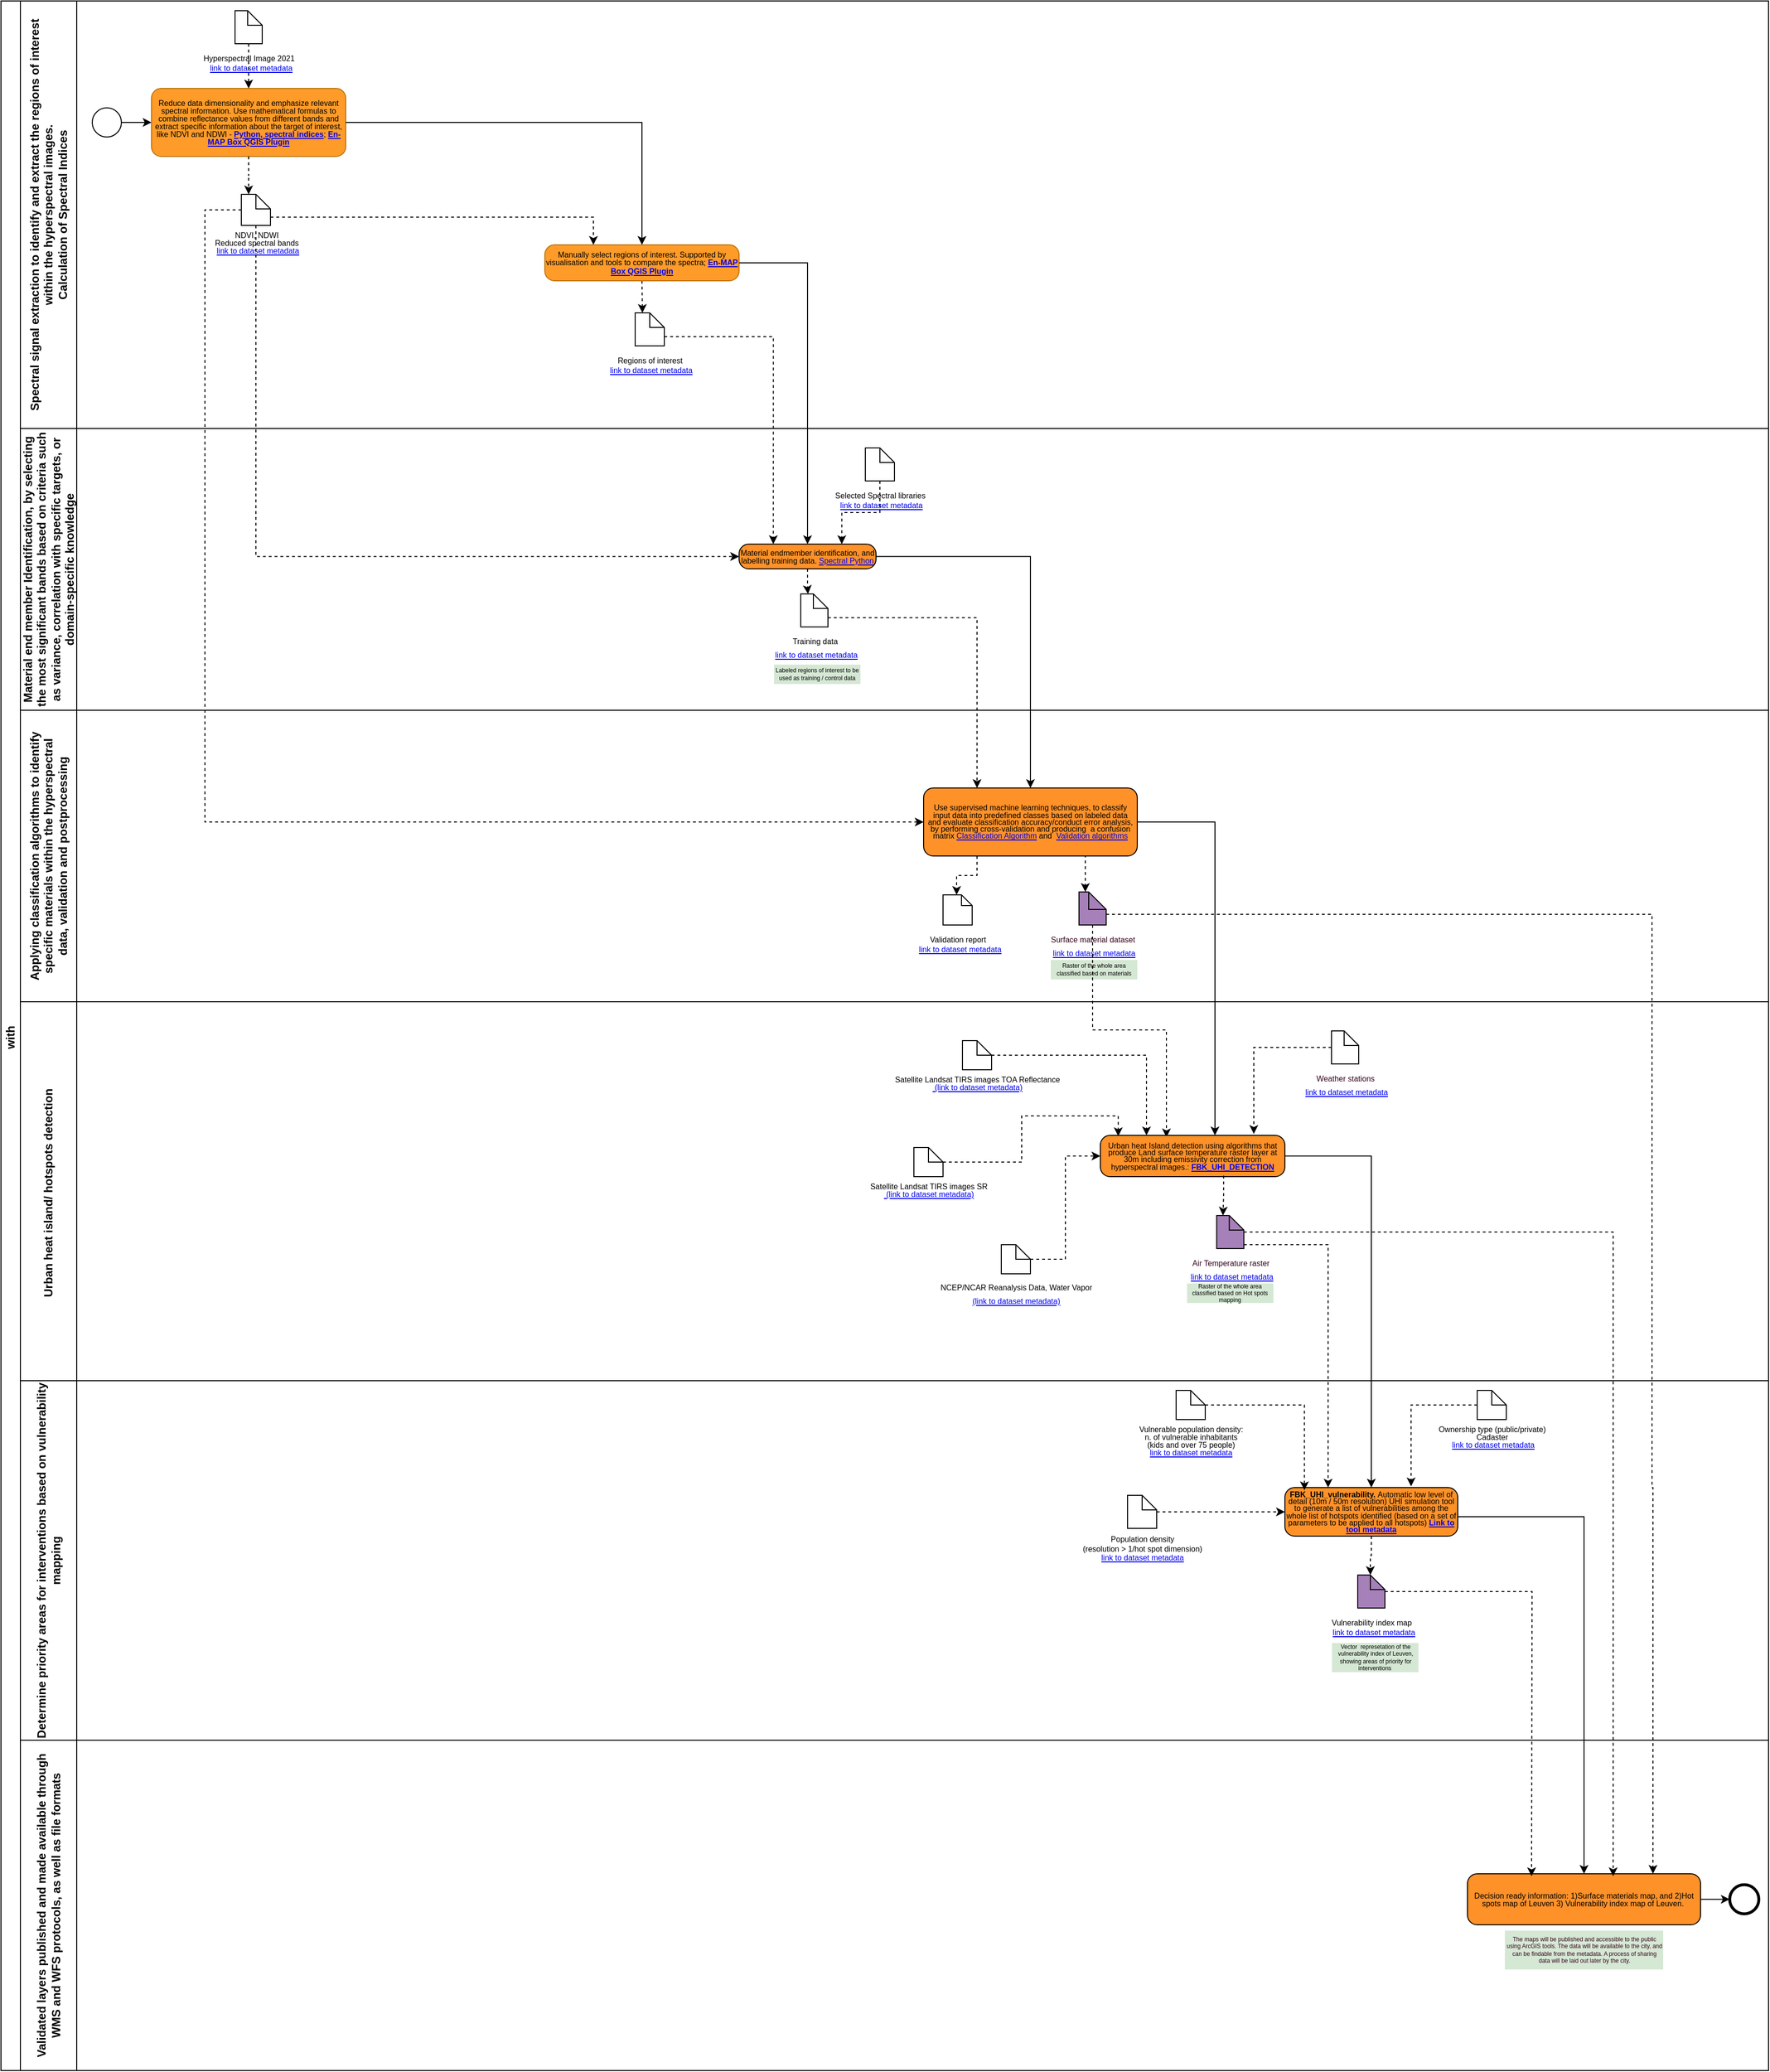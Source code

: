 <mxfile version="26.0.16">
  <diagram name="LEU-UHI" id="5-YcaGYEjPbzkdf8p1iu">
    <mxGraphModel grid="1" page="1" gridSize="10" guides="1" tooltips="1" connect="1" arrows="1" fold="1" pageScale="1" pageWidth="3300" pageHeight="4681" math="0" shadow="0">
      <root>
        <mxCell id="Lx3dMDMzQVTXeGKKECox-0" />
        <mxCell id="Lx3dMDMzQVTXeGKKECox-1" parent="Lx3dMDMzQVTXeGKKECox-0" />
        <mxCell id="Lx3dMDMzQVTXeGKKECox-2" value="with&amp;nbsp;" style="swimlane;html=1;childLayout=stackLayout;resizeParent=1;resizeParentMax=0;horizontal=0;startSize=20;horizontalStack=0;whiteSpace=wrap;movable=1;resizable=1;rotatable=1;deletable=1;editable=1;locked=0;connectable=1;container=1;" vertex="1" parent="Lx3dMDMzQVTXeGKKECox-1">
          <mxGeometry x="150" y="-4380" width="1820" height="2130" as="geometry">
            <mxRectangle x="99" y="-2240" width="40" height="50" as="alternateBounds" />
          </mxGeometry>
        </mxCell>
        <mxCell id="pBVGRH1MDpd358sIF_8C-1" value="&lt;div&gt;Validated layers published and made available through WMS and WFS protocols, as well as file formats&lt;br&gt;&lt;/div&gt;" style="swimlane;html=1;startSize=58;horizontal=0;whiteSpace=wrap;" vertex="1" parent="Lx3dMDMzQVTXeGKKECox-1">
          <mxGeometry x="170" y="-2590" width="1800" height="340" as="geometry" />
        </mxCell>
        <mxCell id="pBVGRH1MDpd358sIF_8C-2" value="&lt;h6 style=&quot;line-height: 90%; font-size: 8px;&quot;&gt;&lt;font style=&quot;font-size: 8px;&quot;&gt;&lt;font style=&quot;font-size: 8px;&quot; face=&quot;Arial&quot;&gt;&lt;span style=&quot;font-weight: 400;&quot;&gt;Decision ready information:&lt;/span&gt;&lt;/font&gt;&lt;span style=&quot;background-color: initial; font-weight: 400; font-family: Arial;&quot;&gt;&amp;nbsp;&lt;/span&gt;&lt;/font&gt;&lt;span style=&quot;background-color: initial; font-family: Arial; font-weight: 400;&quot;&gt;1)Surface materials map, and&amp;nbsp;&lt;/span&gt;&lt;span style=&quot;background-color: initial; font-family: Arial; font-weight: 400;&quot;&gt;2)Hot spots map of Leuven 3) Vulnerability index map of Leuven.&amp;nbsp;&lt;/span&gt;&lt;/h6&gt;&lt;p&gt;&lt;/p&gt;" style="points=[[0.25,0,0],[0.5,0,0],[0.75,0,0],[1,0.25,0],[1,0.5,0],[1,0.75,0],[0.75,1,0],[0.5,1,0],[0.25,1,0],[0,0.75,0],[0,0.5,0],[0,0.25,0]];shape=mxgraph.bpmn.task;whiteSpace=wrap;rectStyle=rounded;size=10;html=1;container=1;expand=0;collapsible=0;taskMarker=abstract;fillColor=#ff9129;" vertex="1" parent="pBVGRH1MDpd358sIF_8C-1">
          <mxGeometry x="1490" y="137.5" width="240" height="52.5" as="geometry" />
        </mxCell>
        <mxCell id="VDrF4sD4afR3QMWUaSCJ-11" value="&lt;div style=&quot;&quot;&gt;&lt;div&gt;&lt;font color=&quot;#33001a&quot;&gt;The maps will be published and accessible to the public using ArcGIS tools. The data will be available to the city, and can be findable from the metadata. A process of sharing data will be laid out later by the city.&lt;/font&gt;&lt;/div&gt;&lt;/div&gt;" style="text;html=1;strokeColor=none;fillColor=#d5e8d4;align=center;verticalAlign=middle;rounded=0;whiteSpace=wrap;spacing=2;fontSize=6;labelBackgroundColor=none;" vertex="1" parent="pBVGRH1MDpd358sIF_8C-1">
          <mxGeometry x="1528.5" y="196" width="163" height="40" as="geometry" />
        </mxCell>
        <mxCell id="pBVGRH1MDpd358sIF_8C-31" value="" style="points=[[0.145,0.145,0],[0.5,0,0],[0.855,0.145,0],[1,0.5,0],[0.855,0.855,0],[0.5,1,0],[0.145,0.855,0],[0,0.5,0]];shape=mxgraph.bpmn.event;html=1;verticalLabelPosition=bottom;labelBackgroundColor=#ffffff;verticalAlign=top;align=center;perimeter=ellipsePerimeter;outlineConnect=0;aspect=fixed;outline=end;symbol=terminate2;" vertex="1" parent="pBVGRH1MDpd358sIF_8C-1">
          <mxGeometry x="1760" y="148.75" width="30" height="30" as="geometry" />
        </mxCell>
        <mxCell id="pBVGRH1MDpd358sIF_8C-32" style="edgeStyle=orthogonalEdgeStyle;rounded=0;orthogonalLoop=1;jettySize=auto;html=1;entryX=0;entryY=0.5;entryDx=0;entryDy=0;entryPerimeter=0;" edge="1" parent="pBVGRH1MDpd358sIF_8C-1" source="pBVGRH1MDpd358sIF_8C-2" target="pBVGRH1MDpd358sIF_8C-31">
          <mxGeometry relative="1" as="geometry" />
        </mxCell>
        <UserObject label="&lt;div&gt;&lt;div&gt;Spectral signal extraction to identify and extract the regions of interest within the hyperspectral images.&lt;/div&gt;&lt;div&gt;Calculation of Spectral Indices&lt;/div&gt;&lt;/div&gt;" link="https://usage.geocat.live/catalogue/srv/eng/catalog.search#/metadata/582d7122-5924-467b-ae28-a07819c98fb5" id="Lx3dMDMzQVTXeGKKECox-3">
          <mxCell style="swimlane;html=1;startSize=58;horizontal=0;whiteSpace=wrap;" vertex="1" parent="Lx3dMDMzQVTXeGKKECox-1">
            <mxGeometry x="170" y="-4380" width="1800" height="440" as="geometry">
              <mxRectangle x="20" width="1133" height="30" as="alternateBounds" />
            </mxGeometry>
          </mxCell>
        </UserObject>
        <mxCell id="Lx3dMDMzQVTXeGKKECox-4" style="edgeStyle=orthogonalEdgeStyle;rounded=0;orthogonalLoop=1;jettySize=auto;html=1;" edge="1" parent="Lx3dMDMzQVTXeGKKECox-3" source="Lx3dMDMzQVTXeGKKECox-5">
          <mxGeometry relative="1" as="geometry">
            <mxPoint x="135" y="125" as="targetPoint" />
          </mxGeometry>
        </mxCell>
        <mxCell id="Lx3dMDMzQVTXeGKKECox-5" value="" style="points=[[0.145,0.145,0],[0.5,0,0],[0.855,0.145,0],[1,0.5,0],[0.855,0.855,0],[0.5,1,0],[0.145,0.855,0],[0,0.5,0]];shape=mxgraph.bpmn.event;html=1;verticalLabelPosition=bottom;labelBackgroundColor=#ffffff;verticalAlign=top;align=center;perimeter=ellipsePerimeter;outlineConnect=0;aspect=fixed;outline=standard;symbol=general;" vertex="1" parent="Lx3dMDMzQVTXeGKKECox-3">
          <mxGeometry x="74" y="110" width="30" height="30" as="geometry" />
        </mxCell>
        <mxCell id="Lx3dMDMzQVTXeGKKECox-7" value="&lt;h6 style=&quot;line-height: 100%; font-size: 8px;&quot;&gt;&lt;font style=&quot;font-size: 8px;&quot; face=&quot;Arial&quot;&gt;&lt;span style=&quot;font-size: 8px; font-weight: 400;&quot;&gt;Reduce data dimensionality and emphasize relevant spectral information.&lt;/span&gt;&lt;/font&gt;&lt;span style=&quot;font-weight: normal;&quot;&gt;&amp;nbsp;Use mathematical formulas to combine reflectance values from different bands and extract specific information about the target of interest, like NDVI and NDWI -&amp;nbsp;&lt;/span&gt;&lt;span style=&quot;font-size: 8.04px;&quot;&gt;&lt;a href=&quot;https://usage.geocat.live/catalogue/srv/eng/catalog.search#/metadata/7759f9f2-713a-4642-af56-b9f99306c13c&quot;&gt;Python, spectral indices&lt;/a&gt;&lt;/span&gt;&lt;span style=&quot;font-size: 8.04px; font-weight: 400;&quot;&gt;;&amp;nbsp;&lt;/span&gt;&lt;span style=&quot;font-size: 8.04px;&quot;&gt;&lt;a href=&quot;https://usage.geocat.live/catalogue/srv/eng/catalog.search#/metadata/caca9b99-3f3e-4d03-a3e8-9df00c238dd8&quot;&gt;En-MAP Box QGIS Plugin&lt;/a&gt;&lt;/span&gt;&lt;/h6&gt;" style="points=[[0.25,0,0],[0.5,0,0],[0.75,0,0],[1,0.25,0],[1,0.5,0],[1,0.75,0],[0.75,1,0],[0.5,1,0],[0.25,1,0],[0,0.75,0],[0,0.5,0],[0,0.25,0]];shape=mxgraph.bpmn.task;whiteSpace=wrap;rectStyle=rounded;size=10;html=1;container=1;expand=0;collapsible=0;taskMarker=abstract;fillColor=#ff9b29;fontColor=#000000;strokeColor=#BD7000;" vertex="1" parent="Lx3dMDMzQVTXeGKKECox-3">
          <mxGeometry x="135" y="90" width="200" height="70" as="geometry" />
        </mxCell>
        <UserObject label="&lt;div style=&quot;line-height: 100%; font-size: 8px;&quot;&gt;&lt;div style=&quot;line-height: 100%;&quot;&gt;&lt;div style=&quot;line-height: 100%;&quot;&gt;NDVI, NDWI&lt;/div&gt;&lt;div style=&quot;line-height: 100%;&quot;&gt;Reduced spectral bands&lt;/div&gt;&lt;/div&gt;&lt;div style=&quot;line-height: 100%;&quot;&gt;&lt;span style=&quot;font-family: Arial; background-color: initial;&quot;&gt;&amp;nbsp;&lt;/span&gt;&lt;a style=&quot;font-family: Arial; background-color: initial;&quot; href=&quot;https://usage.geocat.live/catalogue/srv/eng/catalog.search#/metadata/582d7122-5924-467b-ae28-a07819c98fb5&quot;&gt;link to dataset metadata&lt;/a&gt;&lt;br&gt;&lt;/div&gt;&lt;/div&gt;" link="https://usage.geocat.live/catalogue/srv/eng/catalog.search#/metadata/436a943d-c3ea-4bad-a057-ef0ff4dcd66c" id="Lx3dMDMzQVTXeGKKECox-10">
          <mxCell style="shape=mxgraph.bpmn.data;labelPosition=center;verticalLabelPosition=bottom;align=center;verticalAlign=top;size=15;html=1;" vertex="1" parent="Lx3dMDMzQVTXeGKKECox-3">
            <mxGeometry x="227.5" y="199" width="30" height="32" as="geometry" />
          </mxCell>
        </UserObject>
        <mxCell id="Lx3dMDMzQVTXeGKKECox-11" style="edgeStyle=orthogonalEdgeStyle;rounded=0;orthogonalLoop=1;jettySize=auto;html=1;entryX=0;entryY=0;entryDx=7.5;entryDy=0;entryPerimeter=0;dashed=1;" edge="1" parent="Lx3dMDMzQVTXeGKKECox-3" source="Lx3dMDMzQVTXeGKKECox-7" target="Lx3dMDMzQVTXeGKKECox-10">
          <mxGeometry relative="1" as="geometry" />
        </mxCell>
        <UserObject label="&lt;div style=&quot;&quot;&gt;&lt;div style=&quot;&quot;&gt;&lt;font face=&quot;Arial&quot;&gt;&lt;span style=&quot;font-size: 8px;&quot;&gt;Regions of interest&lt;/span&gt;&lt;/font&gt;&lt;br&gt;&lt;/div&gt;&lt;div style=&quot;font-size: 8px;&quot;&gt;&lt;font style=&quot;font-size: 8px;&quot; face=&quot;Arial&quot;&gt;&amp;nbsp;&lt;a href=&quot;https://usage.geocat.live/catalogue/srv/eng/catalog.search#/metadata/c59feb6e-cc22-439f-8633-03c54cc51970&quot;&gt;link to dataset metadata&lt;/a&gt;&lt;/font&gt;&lt;/div&gt;&lt;/div&gt;" id="Lx3dMDMzQVTXeGKKECox-12">
          <mxCell style="shape=mxgraph.bpmn.data;labelPosition=center;verticalLabelPosition=bottom;align=center;verticalAlign=top;size=15;html=1;" vertex="1" parent="Lx3dMDMzQVTXeGKKECox-3">
            <mxGeometry x="633" y="321" width="30" height="34" as="geometry" />
          </mxCell>
        </UserObject>
        <mxCell id="Lx3dMDMzQVTXeGKKECox-14" style="edgeStyle=orthogonalEdgeStyle;rounded=0;orthogonalLoop=1;jettySize=auto;html=1;entryX=0.25;entryY=0;entryDx=0;entryDy=0;entryPerimeter=0;exitX=0;exitY=0;exitDx=30.0;exitDy=23.5;exitPerimeter=0;dashed=1;" edge="1" parent="Lx3dMDMzQVTXeGKKECox-3" source="Lx3dMDMzQVTXeGKKECox-10" target="simqcxI7T72nkkA-hT8v-0">
          <mxGeometry relative="1" as="geometry">
            <mxPoint x="506" y="296.5" as="targetPoint" />
          </mxGeometry>
        </mxCell>
        <mxCell id="Lx3dMDMzQVTXeGKKECox-16" style="edgeStyle=orthogonalEdgeStyle;rounded=0;orthogonalLoop=1;jettySize=auto;html=1;entryX=0.5;entryY=0;entryDx=0;entryDy=0;entryPerimeter=0;" edge="1" parent="Lx3dMDMzQVTXeGKKECox-3" source="Lx3dMDMzQVTXeGKKECox-7" target="simqcxI7T72nkkA-hT8v-0">
          <mxGeometry relative="1" as="geometry">
            <mxPoint x="644.5" y="276" as="targetPoint" />
          </mxGeometry>
        </mxCell>
        <mxCell id="Lx3dMDMzQVTXeGKKECox-17" style="edgeStyle=orthogonalEdgeStyle;rounded=0;orthogonalLoop=1;jettySize=auto;html=1;entryX=0;entryY=0;entryDx=7.5;entryDy=0;entryPerimeter=0;exitX=0.5;exitY=1;exitDx=0;exitDy=0;exitPerimeter=0;dashed=1;" edge="1" parent="Lx3dMDMzQVTXeGKKECox-3" source="simqcxI7T72nkkA-hT8v-0" target="Lx3dMDMzQVTXeGKKECox-12">
          <mxGeometry relative="1" as="geometry">
            <mxPoint x="644.5" y="317" as="sourcePoint" />
          </mxGeometry>
        </mxCell>
        <UserObject label="&lt;div style=&quot;&quot;&gt;&lt;div style=&quot;&quot;&gt;&lt;font face=&quot;Arial&quot;&gt;&lt;span style=&quot;font-size: 8px;&quot;&gt;Hyperspectral Image 2021&lt;/span&gt;&lt;/font&gt;&lt;br&gt;&lt;/div&gt;&lt;div style=&quot;font-size: 8px;&quot;&gt;&lt;font face=&quot;Arial&quot; style=&quot;font-size: 8px;&quot;&gt;&amp;nbsp; &lt;a href=&quot;https://usage.geocat.live/catalogue/srv/eng/catalog.search#/metadata/7750576f-23af-48ce-941a-40dfdb3e5bc3&quot;&gt;link to dataset metadata&lt;/a&gt;&lt;/font&gt;&lt;/div&gt;&lt;/div&gt;" id="TJ6-mpOAyWIwksYSqs58-0">
          <mxCell style="shape=mxgraph.bpmn.data;labelPosition=center;verticalLabelPosition=bottom;align=center;verticalAlign=top;size=15;html=1;" vertex="1" parent="Lx3dMDMzQVTXeGKKECox-3">
            <mxGeometry x="221" y="10" width="28" height="34" as="geometry" />
          </mxCell>
        </UserObject>
        <mxCell id="TJ6-mpOAyWIwksYSqs58-1" style="edgeStyle=orthogonalEdgeStyle;rounded=0;orthogonalLoop=1;jettySize=auto;html=1;entryX=0.5;entryY=0;entryDx=0;entryDy=0;entryPerimeter=0;dashed=1;" edge="1" parent="Lx3dMDMzQVTXeGKKECox-3" source="TJ6-mpOAyWIwksYSqs58-0" target="Lx3dMDMzQVTXeGKKECox-7">
          <mxGeometry relative="1" as="geometry" />
        </mxCell>
        <mxCell id="simqcxI7T72nkkA-hT8v-0" value="&lt;h6 style=&quot;line-height: 100%;&quot;&gt;&lt;font face=&quot;Arial&quot;&gt;&lt;span style=&quot;font-size: 8px; font-weight: 400;&quot;&gt;Manually select regions of interest. Supported by visualisation and tools to compare the spectra&lt;/span&gt;&lt;/font&gt;&lt;span style=&quot;font-size: 8.04px; font-weight: 400;&quot;&gt;;&amp;nbsp;&lt;/span&gt;&lt;span style=&quot;font-size: 8.04px;&quot;&gt;&lt;a href=&quot;https://usage.geocat.live/catalogue/srv/eng/catalog.search#/metadata/caca9b99-3f3e-4d03-a3e8-9df00c238dd8&quot;&gt;En-MAP Box QGIS Plugin&lt;/a&gt;&lt;/span&gt;&lt;/h6&gt;" style="points=[[0.25,0,0],[0.5,0,0],[0.75,0,0],[1,0.25,0],[1,0.5,0],[1,0.75,0],[0.75,1,0],[0.5,1,0],[0.25,1,0],[0,0.75,0],[0,0.5,0],[0,0.25,0]];shape=mxgraph.bpmn.task;whiteSpace=wrap;rectStyle=rounded;size=10;html=1;container=1;expand=0;collapsible=0;taskMarker=abstract;fillColor=#ff9b29;fontColor=#000000;strokeColor=#BD7000;" vertex="1" parent="Lx3dMDMzQVTXeGKKECox-3">
          <mxGeometry x="540" y="251" width="200" height="37" as="geometry" />
        </mxCell>
        <mxCell id="Lx3dMDMzQVTXeGKKECox-19" value="&lt;div&gt;Material end member Identification, by selecting the most significant bands based on criteria such as variance, correlation with specific targets, or domain-specific knowledge&lt;/div&gt;" style="swimlane;html=1;startSize=58;horizontal=0;autosize=0;fixedWidth=0;whiteSpace=wrap;" vertex="1" parent="Lx3dMDMzQVTXeGKKECox-1">
          <mxGeometry x="170" y="-3940" width="1800" height="290" as="geometry" />
        </mxCell>
        <mxCell id="Lx3dMDMzQVTXeGKKECox-20" value="&lt;h6 style=&quot;line-height: 90%;&quot;&gt;&lt;font style=&quot;&quot;&gt;&lt;span style=&quot;font-size: 8px; font-weight: 400;&quot;&gt;Material endmember identification, and labelling training data.&amp;nbsp;&lt;a href=&quot;https://usage.geocat.live/catalogue/srv/eng/catalog.search#/metadata/7759f9f2-713a-4642-af56-b9f99306c13c&quot;&gt;Spectral Python&lt;/a&gt;&lt;/span&gt;&lt;/font&gt;&lt;/h6&gt;&lt;p&gt;&lt;/p&gt;" style="points=[[0.25,0,0],[0.5,0,0],[0.75,0,0],[1,0.25,0],[1,0.5,0],[1,0.75,0],[0.75,1,0],[0.5,1,0],[0.25,1,0],[0,0.75,0],[0,0.5,0],[0,0.25,0]];shape=mxgraph.bpmn.task;whiteSpace=wrap;rectStyle=rounded;size=10;html=1;container=1;expand=0;collapsible=0;taskMarker=abstract;fillColor=#ff9129;" vertex="1" parent="Lx3dMDMzQVTXeGKKECox-19">
          <mxGeometry x="740" y="119" width="141" height="25.5" as="geometry" />
        </mxCell>
        <UserObject label="&lt;div style=&quot;&quot;&gt;&lt;div style=&quot;&quot;&gt;&lt;div&gt;&lt;span style=&quot;font-size: 8px; background-color: initial;&quot;&gt;Training data&lt;/span&gt;&lt;/div&gt;&lt;div&gt;&lt;span style=&quot;font-size: 8px; font-family: Arial; background-color: initial;&quot;&gt;&amp;nbsp;&lt;/span&gt;&lt;a href=&quot;https://usage.geocat.live/catalogue/srv/eng/catalog.search#/metadata/59928240-3aff-4666-9f36-0c31530d90b4&quot; style=&quot;font-size: 8px; font-family: Arial; background-color: initial;&quot;&gt;link to dataset metadata&lt;/a&gt;&lt;br&gt;&lt;/div&gt;&lt;/div&gt;&lt;/div&gt;" id="Lx3dMDMzQVTXeGKKECox-21">
          <mxCell style="shape=mxgraph.bpmn.data;labelPosition=center;verticalLabelPosition=bottom;align=center;verticalAlign=top;size=15;html=1;" vertex="1" parent="Lx3dMDMzQVTXeGKKECox-19">
            <mxGeometry x="803.5" y="170.25" width="28" height="34" as="geometry" />
          </mxCell>
        </UserObject>
        <mxCell id="Lx3dMDMzQVTXeGKKECox-22" style="edgeStyle=orthogonalEdgeStyle;rounded=0;orthogonalLoop=1;jettySize=auto;html=1;entryX=0;entryY=0;entryDx=7.5;entryDy=0;entryPerimeter=0;dashed=1;" edge="1" parent="Lx3dMDMzQVTXeGKKECox-19" source="Lx3dMDMzQVTXeGKKECox-20" target="Lx3dMDMzQVTXeGKKECox-21">
          <mxGeometry relative="1" as="geometry" />
        </mxCell>
        <UserObject label="&lt;div style=&quot;&quot;&gt;&lt;div style=&quot;&quot;&gt;&lt;font face=&quot;Arial&quot;&gt;&lt;span style=&quot;font-size: 8px;&quot;&gt;Selected Spectral libraries&lt;/span&gt;&lt;/font&gt;&lt;br&gt;&lt;/div&gt;&lt;div style=&quot;font-size: 8px;&quot;&gt;&lt;font style=&quot;font-size: 8px;&quot; face=&quot;Arial&quot;&gt;&amp;nbsp;&lt;a href=&quot;https://speclib.jpl.nasa.gov/&quot;&gt;link to dataset metadata&lt;/a&gt;&lt;/font&gt;&lt;/div&gt;&lt;/div&gt;" id="simqcxI7T72nkkA-hT8v-1">
          <mxCell style="shape=mxgraph.bpmn.data;labelPosition=center;verticalLabelPosition=bottom;align=center;verticalAlign=top;size=15;html=1;" vertex="1" parent="Lx3dMDMzQVTXeGKKECox-19">
            <mxGeometry x="870" y="20" width="30" height="34" as="geometry" />
          </mxCell>
        </UserObject>
        <mxCell id="simqcxI7T72nkkA-hT8v-2" style="edgeStyle=orthogonalEdgeStyle;rounded=0;orthogonalLoop=1;jettySize=auto;html=1;entryX=0.75;entryY=0;entryDx=0;entryDy=0;entryPerimeter=0;dashed=1;" edge="1" parent="Lx3dMDMzQVTXeGKKECox-19" source="simqcxI7T72nkkA-hT8v-1" target="Lx3dMDMzQVTXeGKKECox-20">
          <mxGeometry relative="1" as="geometry" />
        </mxCell>
        <mxCell id="krZS6GcamqoiTXPoguWi-1" value="&lt;div style=&quot;&quot;&gt;Labeled regions of interest to be used as training / control data&lt;br&gt;&lt;/div&gt;" style="text;html=1;strokeColor=none;fillColor=#d5e8d4;align=center;verticalAlign=middle;rounded=0;whiteSpace=wrap;spacing=2;fontSize=6;labelBackgroundColor=none;" vertex="1" parent="Lx3dMDMzQVTXeGKKECox-19">
          <mxGeometry x="776" y="243" width="89" height="20" as="geometry" />
        </mxCell>
        <mxCell id="Lx3dMDMzQVTXeGKKECox-25" value="&lt;div&gt;Applying classification algorithms to identify specific materials within the hyperspectral data,&amp;nbsp;&lt;span style=&quot;background-color: initial;&quot;&gt;validation and postprocessing&lt;/span&gt;&lt;br&gt;&lt;/div&gt;" style="swimlane;html=1;startSize=58;horizontal=0;whiteSpace=wrap;" vertex="1" parent="Lx3dMDMzQVTXeGKKECox-1">
          <mxGeometry x="170" y="-3650" width="1800" height="300" as="geometry" />
        </mxCell>
        <UserObject label="&lt;h6 style=&quot;line-height: 90%;&quot;&gt;&lt;font style=&quot;&quot;&gt;&lt;span style=&quot;font-size: 8px; font-weight: 400;&quot;&gt;Use supervised machine learning techniques, to classify input data into predefined classes based on labeled data and&amp;nbsp;&lt;/span&gt;&lt;/font&gt;&lt;span style=&quot;font-weight: normal;&quot;&gt;evaluate classification accuracy/conduct error analysis, by performing cross-validation and producing&amp;nbsp; a confusion matrix&lt;/span&gt;&amp;nbsp;&lt;span style=&quot;background-color: initial; font-weight: normal; font-size: 8px;&quot;&gt;&lt;a href=&quot;https://usage.geocat.live/catalogue/srv/eng/catalog.search#/metadata/3979c72d-2ab2-43d0-a0c2-2170b5fcf6f8&quot;&gt;Classification Algorithm&lt;/a&gt;&amp;nbsp;and&amp;nbsp;&lt;/span&gt;&amp;nbsp;&lt;a href=&quot;https://usage.geocat.live/catalogue/srv/eng/catalog.search#/metadata/baed5c00-3e28-4fac-9d88-e9c4657d2d86&quot; style=&quot;background-color: initial; font-weight: normal; font-size: 8px;&quot;&gt;Validation algorithms&lt;/a&gt;&lt;/h6&gt;&lt;p&gt;&lt;/p&gt;" id="Lx3dMDMzQVTXeGKKECox-27">
          <mxCell style="points=[[0.25,0,0],[0.5,0,0],[0.75,0,0],[1,0.25,0],[1,0.5,0],[1,0.75,0],[0.75,1,0],[0.5,1,0],[0.25,1,0],[0,0.75,0],[0,0.5,0],[0,0.25,0]];shape=mxgraph.bpmn.task;whiteSpace=wrap;rectStyle=rounded;size=10;html=1;container=1;expand=0;collapsible=0;taskMarker=abstract;fillColor=#ff9129;" vertex="1" parent="Lx3dMDMzQVTXeGKKECox-25">
            <mxGeometry x="930" y="80" width="220" height="70" as="geometry" />
          </mxCell>
        </UserObject>
        <UserObject label="&lt;div style=&quot;&quot;&gt;&lt;div style=&quot;&quot;&gt;&lt;span style=&quot;font-size: 8px; font-family: Arial; background-color: initial;&quot;&gt;&lt;font color=&quot;#33001a&quot;&gt;Surface material dataset&lt;/font&gt;&lt;/span&gt;&lt;/div&gt;&lt;div style=&quot;&quot;&gt;&lt;span style=&quot;font-size: 8px; font-family: Arial; background-color: initial;&quot;&gt;&amp;nbsp;&lt;/span&gt;&lt;a style=&quot;font-size: 8px; font-family: Arial; background-color: initial;&quot; href=&quot;https://usage.geocat.live/catalogue/srv/eng/catalog.search#/metadata/200b7e3e-4e79-4300-ab9d-e63ebea05974&quot;&gt;link to dataset metadata&lt;/a&gt;&lt;br&gt;&lt;/div&gt;&lt;/div&gt;" id="Lx3dMDMzQVTXeGKKECox-31">
          <mxCell style="shape=mxgraph.bpmn.data;labelPosition=center;verticalLabelPosition=bottom;align=center;verticalAlign=top;size=18;html=1;fillColor=#A680B8;" vertex="1" parent="Lx3dMDMzQVTXeGKKECox-25">
            <mxGeometry x="1090" y="187" width="28" height="34" as="geometry" />
          </mxCell>
        </UserObject>
        <mxCell id="Lx3dMDMzQVTXeGKKECox-32" style="edgeStyle=orthogonalEdgeStyle;rounded=0;orthogonalLoop=1;jettySize=auto;html=1;entryX=0;entryY=0;entryDx=6.5;entryDy=0;entryPerimeter=0;dashed=1;exitX=0.75;exitY=1;exitDx=0;exitDy=0;exitPerimeter=0;" edge="1" parent="Lx3dMDMzQVTXeGKKECox-25" source="Lx3dMDMzQVTXeGKKECox-27" target="Lx3dMDMzQVTXeGKKECox-31">
          <mxGeometry relative="1" as="geometry" />
        </mxCell>
        <mxCell id="krZS6GcamqoiTXPoguWi-4" value="&lt;div style=&quot;&quot;&gt;Raster of the whole area classified based on materials&lt;br&gt;&lt;/div&gt;" style="text;html=1;strokeColor=none;fillColor=#d5e8d4;align=center;verticalAlign=middle;rounded=0;whiteSpace=wrap;spacing=2;fontSize=6;labelBackgroundColor=none;" vertex="1" parent="Lx3dMDMzQVTXeGKKECox-25">
          <mxGeometry x="1061" y="257" width="89" height="20" as="geometry" />
        </mxCell>
        <UserObject label="&lt;div style=&quot;&quot;&gt;&lt;div style=&quot;&quot;&gt;&lt;font face=&quot;Arial&quot;&gt;&lt;span style=&quot;font-size: 8px;&quot;&gt;Validation report&lt;/span&gt;&lt;/font&gt;&lt;br&gt;&lt;/div&gt;&lt;div style=&quot;font-size: 8px;&quot;&gt;&lt;font style=&quot;font-size: 8px;&quot; face=&quot;Arial&quot;&gt;&amp;nbsp; &lt;a href=&quot;https://usage.geocat.live/catalogue/srv/eng/catalog.search#/metadata/84020065-66b0-4e71-a914-26170799cadd&quot;&gt;link to dataset metadata&lt;/a&gt;&lt;/font&gt;&lt;/div&gt;&lt;/div&gt;" id="VDrF4sD4afR3QMWUaSCJ-9">
          <mxCell style="shape=mxgraph.bpmn.data;labelPosition=center;verticalLabelPosition=bottom;align=center;verticalAlign=top;size=11;html=1;fillColor=default;" vertex="1" parent="Lx3dMDMzQVTXeGKKECox-25">
            <mxGeometry x="950" y="190" width="30" height="31" as="geometry" />
          </mxCell>
        </UserObject>
        <mxCell id="VDrF4sD4afR3QMWUaSCJ-10" style="edgeStyle=orthogonalEdgeStyle;rounded=0;orthogonalLoop=1;jettySize=auto;html=1;entryX=0;entryY=0;entryDx=14;entryDy=0;entryPerimeter=0;dashed=1;exitX=0.25;exitY=1;exitDx=0;exitDy=0;exitPerimeter=0;" edge="1" parent="Lx3dMDMzQVTXeGKKECox-25" source="Lx3dMDMzQVTXeGKKECox-27" target="VDrF4sD4afR3QMWUaSCJ-9">
          <mxGeometry relative="1" as="geometry" />
        </mxCell>
        <mxCell id="Lx3dMDMzQVTXeGKKECox-60" style="edgeStyle=orthogonalEdgeStyle;rounded=0;orthogonalLoop=1;jettySize=auto;html=1;entryX=0.25;entryY=0;entryDx=0;entryDy=0;entryPerimeter=0;dashed=1;exitX=0;exitY=0;exitDx=30;exitDy=24.5;exitPerimeter=0;" edge="1" parent="Lx3dMDMzQVTXeGKKECox-1" source="Lx3dMDMzQVTXeGKKECox-12" target="Lx3dMDMzQVTXeGKKECox-20">
          <mxGeometry relative="1" as="geometry" />
        </mxCell>
        <mxCell id="Lx3dMDMzQVTXeGKKECox-64" style="edgeStyle=orthogonalEdgeStyle;rounded=0;orthogonalLoop=1;jettySize=auto;html=1;entryX=0.5;entryY=0;entryDx=0;entryDy=0;entryPerimeter=0;" edge="1" parent="Lx3dMDMzQVTXeGKKECox-1" source="Lx3dMDMzQVTXeGKKECox-20" target="Lx3dMDMzQVTXeGKKECox-27">
          <mxGeometry relative="1" as="geometry" />
        </mxCell>
        <mxCell id="simqcxI7T72nkkA-hT8v-3" style="edgeStyle=orthogonalEdgeStyle;rounded=0;orthogonalLoop=1;jettySize=auto;html=1;entryX=0;entryY=0.5;entryDx=0;entryDy=0;entryPerimeter=0;exitX=0.5;exitY=1;exitDx=0;exitDy=0;exitPerimeter=0;dashed=1;" edge="1" parent="Lx3dMDMzQVTXeGKKECox-1" source="Lx3dMDMzQVTXeGKKECox-10" target="Lx3dMDMzQVTXeGKKECox-20">
          <mxGeometry relative="1" as="geometry" />
        </mxCell>
        <mxCell id="simqcxI7T72nkkA-hT8v-4" style="edgeStyle=orthogonalEdgeStyle;rounded=0;orthogonalLoop=1;jettySize=auto;html=1;entryX=0.5;entryY=0;entryDx=0;entryDy=0;entryPerimeter=0;exitX=1;exitY=0.5;exitDx=0;exitDy=0;exitPerimeter=0;" edge="1" parent="Lx3dMDMzQVTXeGKKECox-1" source="simqcxI7T72nkkA-hT8v-0" target="Lx3dMDMzQVTXeGKKECox-20">
          <mxGeometry relative="1" as="geometry" />
        </mxCell>
        <mxCell id="krZS6GcamqoiTXPoguWi-2" style="edgeStyle=orthogonalEdgeStyle;rounded=0;orthogonalLoop=1;jettySize=auto;html=1;entryX=0.25;entryY=0;entryDx=0;entryDy=0;entryPerimeter=0;exitX=0;exitY=0;exitDx=28;exitDy=24.5;exitPerimeter=0;dashed=1;" edge="1" parent="Lx3dMDMzQVTXeGKKECox-1" source="Lx3dMDMzQVTXeGKKECox-21" target="Lx3dMDMzQVTXeGKKECox-27">
          <mxGeometry relative="1" as="geometry" />
        </mxCell>
        <mxCell id="krZS6GcamqoiTXPoguWi-3" style="edgeStyle=orthogonalEdgeStyle;rounded=0;orthogonalLoop=1;jettySize=auto;html=1;entryX=0;entryY=0.5;entryDx=0;entryDy=0;entryPerimeter=0;exitX=0;exitY=0.5;exitDx=0;exitDy=0;exitPerimeter=0;dashed=1;" edge="1" parent="Lx3dMDMzQVTXeGKKECox-1" source="Lx3dMDMzQVTXeGKKECox-10" target="Lx3dMDMzQVTXeGKKECox-27">
          <mxGeometry relative="1" as="geometry">
            <Array as="points">
              <mxPoint x="360" y="-4165" />
              <mxPoint x="360" y="-3535" />
            </Array>
          </mxGeometry>
        </mxCell>
        <mxCell id="krZS6GcamqoiTXPoguWi-5" style="edgeStyle=orthogonalEdgeStyle;rounded=0;orthogonalLoop=1;jettySize=auto;html=1;exitX=1;exitY=0.5;exitDx=0;exitDy=0;exitPerimeter=0;" edge="1" parent="Lx3dMDMzQVTXeGKKECox-1" source="Lx3dMDMzQVTXeGKKECox-27" target="Lx3dMDMzQVTXeGKKECox-35">
          <mxGeometry relative="1" as="geometry">
            <Array as="points">
              <mxPoint x="1400" y="-3535" />
            </Array>
          </mxGeometry>
        </mxCell>
        <mxCell id="krZS6GcamqoiTXPoguWi-6" style="edgeStyle=orthogonalEdgeStyle;rounded=0;orthogonalLoop=1;jettySize=auto;html=1;dashed=1;entryX=0.358;entryY=0.046;entryDx=0;entryDy=0;entryPerimeter=0;" edge="1" parent="Lx3dMDMzQVTXeGKKECox-1" source="Lx3dMDMzQVTXeGKKECox-31" target="Lx3dMDMzQVTXeGKKECox-35">
          <mxGeometry relative="1" as="geometry">
            <mxPoint x="1350" y="-3220" as="targetPoint" />
            <Array as="points">
              <mxPoint x="1274" y="-3321" />
              <mxPoint x="1350" y="-3321" />
            </Array>
          </mxGeometry>
        </mxCell>
        <mxCell id="krZS6GcamqoiTXPoguWi-11" style="edgeStyle=orthogonalEdgeStyle;rounded=0;orthogonalLoop=1;jettySize=auto;html=1;entryX=0.5;entryY=0;entryDx=0;entryDy=0;entryPerimeter=0;exitX=1;exitY=0.5;exitDx=0;exitDy=0;exitPerimeter=0;" edge="1" parent="Lx3dMDMzQVTXeGKKECox-1" source="Lx3dMDMzQVTXeGKKECox-35" target="Lx3dMDMzQVTXeGKKECox-58">
          <mxGeometry relative="1" as="geometry">
            <mxPoint x="1580" y="-3290" as="sourcePoint" />
          </mxGeometry>
        </mxCell>
        <mxCell id="VDrF4sD4afR3QMWUaSCJ-2" style="edgeStyle=orthogonalEdgeStyle;rounded=0;orthogonalLoop=1;jettySize=auto;html=1;entryX=0.25;entryY=0;entryDx=0;entryDy=0;entryPerimeter=0;dashed=1;" edge="1" parent="Lx3dMDMzQVTXeGKKECox-1" source="VDrF4sD4afR3QMWUaSCJ-0" target="Lx3dMDMzQVTXeGKKECox-58">
          <mxGeometry relative="1" as="geometry">
            <Array as="points">
              <mxPoint x="1517" y="-3100" />
            </Array>
          </mxGeometry>
        </mxCell>
        <mxCell id="Lx3dMDMzQVTXeGKKECox-34" value="&lt;div&gt;Urban heat island/ hotspots detection&amp;nbsp;&lt;br&gt;&lt;/div&gt;" style="swimlane;html=1;startSize=58;horizontal=0;whiteSpace=wrap;" vertex="1" parent="Lx3dMDMzQVTXeGKKECox-1">
          <mxGeometry x="170" y="-3350" width="1800" height="390" as="geometry" />
        </mxCell>
        <mxCell id="Lx3dMDMzQVTXeGKKECox-35" value="&lt;h6 style=&quot;line-height: 90%;&quot;&gt;&lt;span style=&quot;font-family: Arial; font-size: 8px; font-weight: 400;&quot;&gt;Urban heat Island detection using&amp;nbsp;&lt;/span&gt;&lt;span style=&quot;font-weight: 400; background-color: initial; font-size: 8px;&quot;&gt;&lt;font face=&quot;Arial&quot;&gt;algorithms that produce Land surface temperature raster layer at 30m including emissivity correction from hyperspectral images&lt;/font&gt;&lt;/span&gt;&lt;font style=&quot;font-size: 12px; font-weight: 400; background-color: initial;&quot; face=&quot;Arial&quot;&gt;&lt;span style=&quot;font-size: 8px;&quot;&gt;.&lt;/span&gt;&lt;/font&gt;&lt;span style=&quot;font-family: Arial; font-size: 8px; font-weight: 400;&quot;&gt;:&amp;nbsp;&lt;/span&gt;&lt;b style=&quot;background-color: initial; font-size: 8px; font-family: Arial;&quot;&gt;&lt;a href=&quot;https://usage.geocat.live/catalogue/srv/eng/catalog.search#/metadata/64646d7a-906a-418e-8c29-708c110b81a0&quot;&gt;FBK_UHI_DETECTION&lt;/a&gt;&lt;/b&gt;&lt;/h6&gt;&lt;p&gt;&lt;/p&gt;" style="points=[[0.25,0,0],[0.5,0,0],[0.75,0,0],[1,0.25,0],[1,0.5,0],[1,0.75,0],[0.75,1,0],[0.5,1,0],[0.25,1,0],[0,0.75,0],[0,0.5,0],[0,0.25,0]];shape=mxgraph.bpmn.task;whiteSpace=wrap;rectStyle=rounded;size=10;html=1;container=1;expand=0;collapsible=0;taskMarker=abstract;fillColor=#ff9129;" vertex="1" parent="Lx3dMDMzQVTXeGKKECox-34">
          <mxGeometry x="1112" y="137.5" width="190" height="42.5" as="geometry" />
        </mxCell>
        <UserObject label="&lt;div style=&quot;&quot;&gt;&lt;div style=&quot;&quot;&gt;&lt;span style=&quot;font-size: 8px; font-family: Arial; background-color: initial;&quot;&gt;&lt;font color=&quot;#33001a&quot;&gt;Air Temperature raster&lt;/font&gt;&lt;/span&gt;&lt;/div&gt;&lt;div style=&quot;&quot;&gt;&lt;span style=&quot;font-size: 8px; font-family: Arial; background-color: initial;&quot;&gt;&amp;nbsp;&lt;/span&gt;&lt;a style=&quot;font-size: 8px; font-family: Arial; background-color: initial;&quot; href=&quot;https://usage.geocat.live/catalogue/srv/eng/catalog.search#/metadata/c4548cee-2ede-4065-946e-f1ad4dfd8f1b&quot;&gt;link to dataset metadata&lt;/a&gt;&lt;br&gt;&lt;/div&gt;&lt;/div&gt;" id="VDrF4sD4afR3QMWUaSCJ-0">
          <mxCell style="shape=mxgraph.bpmn.data;labelPosition=center;verticalLabelPosition=bottom;align=center;verticalAlign=top;size=15;html=1;fillColor=#A680B8;" vertex="1" parent="Lx3dMDMzQVTXeGKKECox-34">
            <mxGeometry x="1231.75" y="220" width="28" height="34" as="geometry" />
          </mxCell>
        </UserObject>
        <mxCell id="VDrF4sD4afR3QMWUaSCJ-1" style="edgeStyle=orthogonalEdgeStyle;rounded=0;orthogonalLoop=1;jettySize=auto;html=1;entryX=0;entryY=0;entryDx=6.5;entryDy=0;entryPerimeter=0;dashed=1;exitX=0.668;exitY=0.975;exitDx=0;exitDy=0;exitPerimeter=0;" edge="1" parent="Lx3dMDMzQVTXeGKKECox-34" source="Lx3dMDMzQVTXeGKKECox-35" target="VDrF4sD4afR3QMWUaSCJ-0">
          <mxGeometry relative="1" as="geometry">
            <mxPoint x="1238" y="99" as="sourcePoint" />
          </mxGeometry>
        </mxCell>
        <UserObject label="&lt;div style=&quot;&quot;&gt;&lt;div style=&quot;&quot;&gt;&lt;span style=&quot;font-size: 8px; font-family: Arial; background-color: initial;&quot;&gt;&lt;font style=&quot;&quot; color=&quot;#33001a&quot;&gt;Weather stations&lt;/font&gt;&lt;/span&gt;&lt;/div&gt;&lt;div style=&quot;&quot;&gt;&lt;span style=&quot;font-size: 8px; font-family: Arial; background-color: initial;&quot;&gt;&amp;nbsp;&lt;/span&gt;&lt;a style=&quot;font-size: 8px; font-family: Arial; background-color: initial;&quot; href=&quot;https://geonetwork.sdi.sadl.kuleuven.be/geonetwork/srv/eng/catalog.search#/metadata/cb5317bf-2e1e-43f2-8959-d10af1e8f0b6&quot;&gt;link to dataset metadata&lt;/a&gt;&lt;br&gt;&lt;/div&gt;&lt;/div&gt;" id="awCprGj0qquMLpjBVsRM-1">
          <mxCell style="shape=mxgraph.bpmn.data;labelPosition=center;verticalLabelPosition=bottom;align=center;verticalAlign=top;size=15;html=1;" vertex="1" parent="Lx3dMDMzQVTXeGKKECox-34">
            <mxGeometry x="1350" y="30" width="28" height="34" as="geometry" />
          </mxCell>
        </UserObject>
        <mxCell id="awCprGj0qquMLpjBVsRM-2" style="edgeStyle=orthogonalEdgeStyle;rounded=0;orthogonalLoop=1;jettySize=auto;html=1;dashed=1;" edge="1" parent="Lx3dMDMzQVTXeGKKECox-34" source="awCprGj0qquMLpjBVsRM-1">
          <mxGeometry relative="1" as="geometry">
            <mxPoint x="1270" y="136" as="targetPoint" />
            <Array as="points">
              <mxPoint x="1270" y="47" />
              <mxPoint x="1270" y="136" />
            </Array>
          </mxGeometry>
        </mxCell>
        <UserObject label="&lt;div style=&quot;line-height: 100%;&quot;&gt;&lt;div style=&quot;line-height: 100%;&quot;&gt;&lt;span style=&quot;background-color: initial; font-size: 8px;&quot;&gt;NCEP/NCAR Reanalysis Data, Water Vapor&lt;/span&gt;&lt;/div&gt;&lt;div style=&quot;line-height: 100%;&quot;&gt;&lt;a href=&quot;https://developers.google.com/earth-engine/datasets/catalog/LANDSAT_LC08_C02_T1_L2#description&quot; style=&quot;font-size: 8px; background-color: initial;&quot;&gt;(link to dataset metadata)&lt;/a&gt;&lt;br&gt;&lt;/div&gt;&lt;/div&gt;" id="h5Hy6DQu8ECGM6F2DIR--3">
          <mxCell style="shape=mxgraph.bpmn.data;labelPosition=center;verticalLabelPosition=bottom;align=center;verticalAlign=top;size=15;html=1;" vertex="1" parent="Lx3dMDMzQVTXeGKKECox-34">
            <mxGeometry x="1010" y="250" width="30" height="30" as="geometry" />
          </mxCell>
        </UserObject>
        <UserObject label="&lt;div style=&quot;line-height: 100%; font-size: 8px;&quot;&gt;&lt;div style=&quot;line-height: 100%;&quot;&gt;Satellite Landsat TIRS images SR&lt;/div&gt;&lt;div style=&quot;line-height: 100%;&quot;&gt;&lt;a href=&quot;https://developers.google.com/earth-engine/datasets/catalog/LANDSAT_LC08_C02_T1_L2#description&quot;&gt;&amp;nbsp;(link to dataset metadata)&lt;/a&gt;&lt;/div&gt;&lt;/div&gt;" id="h5Hy6DQu8ECGM6F2DIR--4">
          <mxCell style="shape=mxgraph.bpmn.data;labelPosition=center;verticalLabelPosition=bottom;align=center;verticalAlign=top;size=15;html=1;" vertex="1" parent="Lx3dMDMzQVTXeGKKECox-34">
            <mxGeometry x="920" y="150" width="30" height="30" as="geometry" />
          </mxCell>
        </UserObject>
        <UserObject label="&lt;div style=&quot;line-height: 100%; font-size: 8px;&quot;&gt;&lt;div style=&quot;line-height: 100%;&quot;&gt;Satellite Landsat TIRS images TOA Reflectance&lt;/div&gt;&lt;div style=&quot;line-height: 100%;&quot;&gt;&lt;a href=&quot;https://developers.google.com/earth-engine/datasets/catalog/LANDSAT_LC08_C02_T1_TOA#description&quot;&gt;&amp;nbsp;(link to dataset metadata)&lt;/a&gt;&lt;/div&gt;&lt;/div&gt;" id="h5Hy6DQu8ECGM6F2DIR--5">
          <mxCell style="shape=mxgraph.bpmn.data;labelPosition=center;verticalLabelPosition=bottom;align=center;verticalAlign=top;size=15;html=1;" vertex="1" parent="Lx3dMDMzQVTXeGKKECox-34">
            <mxGeometry x="970" y="40" width="30" height="30" as="geometry" />
          </mxCell>
        </UserObject>
        <mxCell id="h5Hy6DQu8ECGM6F2DIR--6" style="edgeStyle=orthogonalEdgeStyle;rounded=0;orthogonalLoop=1;jettySize=auto;html=1;entryX=0.25;entryY=0;entryDx=0;entryDy=0;entryPerimeter=0;dashed=1;" edge="1" parent="Lx3dMDMzQVTXeGKKECox-34" source="h5Hy6DQu8ECGM6F2DIR--5" target="Lx3dMDMzQVTXeGKKECox-35">
          <mxGeometry relative="1" as="geometry" />
        </mxCell>
        <mxCell id="h5Hy6DQu8ECGM6F2DIR--8" style="edgeStyle=orthogonalEdgeStyle;rounded=0;orthogonalLoop=1;jettySize=auto;html=1;entryX=0;entryY=0.5;entryDx=0;entryDy=0;entryPerimeter=0;dashed=1;" edge="1" parent="Lx3dMDMzQVTXeGKKECox-34" source="h5Hy6DQu8ECGM6F2DIR--3" target="Lx3dMDMzQVTXeGKKECox-35">
          <mxGeometry relative="1" as="geometry" />
        </mxCell>
        <mxCell id="h5Hy6DQu8ECGM6F2DIR--9" style="edgeStyle=orthogonalEdgeStyle;rounded=0;orthogonalLoop=1;jettySize=auto;html=1;entryX=0.097;entryY=0.02;entryDx=0;entryDy=0;entryPerimeter=0;dashed=1;" edge="1" parent="Lx3dMDMzQVTXeGKKECox-34" source="h5Hy6DQu8ECGM6F2DIR--4" target="Lx3dMDMzQVTXeGKKECox-35">
          <mxGeometry relative="1" as="geometry" />
        </mxCell>
        <mxCell id="vmcBFHTaCw1k97PkgB5D-0" value="&lt;div style=&quot;&quot;&gt;Raster of the whole area classified based on Hot spots mapping&lt;br&gt;&lt;/div&gt;" style="text;html=1;strokeColor=none;fillColor=#d5e8d4;align=center;verticalAlign=middle;rounded=0;whiteSpace=wrap;spacing=2;fontSize=6;labelBackgroundColor=none;" vertex="1" parent="Lx3dMDMzQVTXeGKKECox-34">
          <mxGeometry x="1201.25" y="290" width="89" height="20" as="geometry" />
        </mxCell>
        <mxCell id="Lx3dMDMzQVTXeGKKECox-56" value="&lt;div&gt;Determine priority areas for interventions based on vulnerability mapping&lt;/div&gt;" style="swimlane;html=1;startSize=58;horizontal=0;whiteSpace=wrap;" vertex="1" parent="Lx3dMDMzQVTXeGKKECox-1">
          <mxGeometry x="170" y="-2960" width="1800" height="370" as="geometry" />
        </mxCell>
        <UserObject label="&lt;h6 style=&quot;line-height: 90%;&quot;&gt;FBK_UHI_vulnerability.&amp;nbsp;&lt;span style=&quot;font-size: 8px; font-weight: 400;&quot;&gt;Automatic low level of detail (10m / 50m resolution) UHI simulation tool to generate a list of vulnerabilities among the whole list of hotspots identified (based on a set of parameters to be applied to all hotspots)&amp;nbsp;&lt;/span&gt;&lt;font style=&quot;font-size: 8px;&quot; color=&quot;#ff3333&quot;&gt;&lt;a href=&quot;https://usage.geocat.live/catalogue/srv/eng/catalog.search#/metadata/929158a4-eb6d-41c7-b8c5-4c3e17e87d6b&quot;&gt;Link to tool metadata&lt;/a&gt;&lt;/font&gt;&lt;br&gt;&lt;/h6&gt;&lt;p&gt;&lt;/p&gt;" id="Lx3dMDMzQVTXeGKKECox-58">
          <mxCell style="points=[[0.25,0,0],[0.5,0,0],[0.75,0,0],[1,0.25,0],[1,0.5,0],[1,0.75,0],[0.75,1,0],[0.5,1,0],[0.25,1,0],[0,0.75,0],[0,0.5,0],[0,0.25,0]];shape=mxgraph.bpmn.task;whiteSpace=wrap;rectStyle=rounded;size=10;html=1;container=1;expand=0;collapsible=0;taskMarker=abstract;fillColor=#ff9129;" vertex="1" parent="Lx3dMDMzQVTXeGKKECox-56">
            <mxGeometry x="1302" y="110" width="178" height="50" as="geometry" />
          </mxCell>
        </UserObject>
        <mxCell id="pBVGRH1MDpd358sIF_8C-13" value="&lt;div style=&quot;&quot;&gt;Vector&amp;nbsp; represetation of the vulnerability index of Leuven, showing areas of priority for interventions&amp;nbsp;&lt;br&gt;&lt;/div&gt;" style="text;html=1;strokeColor=none;fillColor=#d5e8d4;align=center;verticalAlign=middle;rounded=0;whiteSpace=wrap;spacing=2;fontSize=6;labelBackgroundColor=none;" vertex="1" parent="Lx3dMDMzQVTXeGKKECox-56">
          <mxGeometry x="1350.5" y="270" width="89" height="30" as="geometry" />
        </mxCell>
        <UserObject label="&lt;div style=&quot;line-height: 100%; font-size: 8px;&quot;&gt;&lt;div style=&quot;line-height: 100%;&quot;&gt;&lt;div style=&quot;line-height: 100%;&quot;&gt;&lt;div style=&quot;line-height: 100%;&quot;&gt;Vulnerable population density:&lt;/div&gt;&lt;div style=&quot;line-height: 100%;&quot;&gt;n. of vulnerable inhabitants&lt;/div&gt;&lt;div style=&quot;line-height: 100%;&quot;&gt;(kids and over 75 people)&lt;/div&gt;&lt;div&gt;&lt;a href=&quot;https://geonetwork.sdi.sadl.kuleuven.be/geonetwork/srv/eng/catalog.search#/metadata/0202b8dd-1c7e-4331-8ba7-35e1fef4037a&quot; style=&quot;background-color: initial;&quot;&gt;link to dataset metadata&lt;/a&gt;&lt;br&gt;&lt;/div&gt;&lt;/div&gt;&lt;/div&gt;&lt;/div&gt;" id="pBVGRH1MDpd358sIF_8C-17">
          <mxCell style="shape=mxgraph.bpmn.data;labelPosition=center;verticalLabelPosition=bottom;align=center;verticalAlign=top;size=15;html=1;" vertex="1" parent="Lx3dMDMzQVTXeGKKECox-56">
            <mxGeometry x="1190" y="10" width="30" height="30" as="geometry" />
          </mxCell>
        </UserObject>
        <UserObject label="&lt;div style=&quot;line-height: 100%; font-size: 8px;&quot;&gt;&lt;div style=&quot;line-height: 100%;&quot;&gt;&lt;div style=&quot;line-height: 100%;&quot;&gt;&lt;div style=&quot;line-height: 100%;&quot;&gt;&lt;div style=&quot;line-height: 100%;&quot;&gt;&lt;div style=&quot;line-height: 100%;&quot;&gt;Ownership type (public/private)&lt;/div&gt;&lt;div style=&quot;line-height: 100%;&quot;&gt;Cadaster&lt;/div&gt;&lt;/div&gt;&lt;/div&gt;&lt;div&gt;&lt;span style=&quot;background-color: initial;&quot;&gt;&amp;nbsp;&lt;/span&gt;&lt;a style=&quot;background-color: initial;&quot; href=&quot;https://usage.geocat.live/catalogue/srv/eng/catalog.search#/metadata/7C823055-7BBF-4D62-B55E-F85C30D53162&quot;&gt;link to dataset metadata&lt;/a&gt;&lt;br&gt;&lt;/div&gt;&lt;/div&gt;&lt;/div&gt;&lt;/div&gt;" id="pBVGRH1MDpd358sIF_8C-18">
          <mxCell style="shape=mxgraph.bpmn.data;labelPosition=center;verticalLabelPosition=bottom;align=center;verticalAlign=top;size=15;html=1;" vertex="1" parent="Lx3dMDMzQVTXeGKKECox-56">
            <mxGeometry x="1500" y="10" width="30" height="30" as="geometry" />
          </mxCell>
        </UserObject>
        <UserObject label="&lt;div style=&quot;&quot;&gt;&lt;div style=&quot;&quot;&gt;&lt;font face=&quot;Arial&quot;&gt;&lt;span style=&quot;font-size: 8px;&quot;&gt;Vulnerability index map&lt;/span&gt;&lt;/font&gt;&lt;/div&gt;&lt;div style=&quot;font-size: 8px;&quot;&gt;&lt;font style=&quot;font-size: 8px;&quot; face=&quot;Arial&quot;&gt;&amp;nbsp;&amp;nbsp;&lt;a href=&quot;https://usage.geocat.live/catalogue/srv/eng/catalog.search#/metadata/6f454b69-57f3-49a2-ae08-47aadf03435a&quot;&gt;link to dataset metadata&lt;/a&gt;&lt;/font&gt;&lt;/div&gt;&lt;/div&gt;" id="pBVGRH1MDpd358sIF_8C-20">
          <mxCell style="shape=mxgraph.bpmn.data;labelPosition=center;verticalLabelPosition=bottom;align=center;verticalAlign=top;size=15;html=1;fillColor=#A680B8;" vertex="1" parent="Lx3dMDMzQVTXeGKKECox-56">
            <mxGeometry x="1377" y="200" width="28" height="34" as="geometry" />
          </mxCell>
        </UserObject>
        <UserObject label="&lt;div style=&quot;font-size: 8px;&quot;&gt;&lt;div style=&quot;&quot;&gt;&lt;div&gt;Population density&lt;/div&gt;&lt;div&gt;(resolution &amp;gt; 1/hot spot dimension)&lt;/div&gt;&lt;div&gt;&lt;a style=&quot;font-family: Arial; background-color: initial;&quot; href=&quot;https://www.geo.be/catalog/details/0202b8dd-1c7e-4331-8ba7-35e1fef4037a?l=nl&quot;&gt;link to dataset metadata&lt;/a&gt;&lt;/div&gt;&lt;/div&gt;&lt;/div&gt;" id="pBVGRH1MDpd358sIF_8C-21">
          <mxCell style="shape=mxgraph.bpmn.data;labelPosition=center;verticalLabelPosition=bottom;align=center;verticalAlign=top;size=15;html=1;" vertex="1" parent="Lx3dMDMzQVTXeGKKECox-56">
            <mxGeometry x="1140" y="118" width="30" height="34" as="geometry" />
          </mxCell>
        </UserObject>
        <mxCell id="pBVGRH1MDpd358sIF_8C-24" style="edgeStyle=orthogonalEdgeStyle;rounded=0;orthogonalLoop=1;jettySize=auto;html=1;entryX=0;entryY=0;entryDx=13;entryDy=0;entryPerimeter=0;dashed=1;" edge="1" parent="Lx3dMDMzQVTXeGKKECox-56" source="Lx3dMDMzQVTXeGKKECox-58" target="pBVGRH1MDpd358sIF_8C-20">
          <mxGeometry relative="1" as="geometry" />
        </mxCell>
        <mxCell id="pBVGRH1MDpd358sIF_8C-27" style="edgeStyle=orthogonalEdgeStyle;rounded=0;orthogonalLoop=1;jettySize=auto;html=1;entryX=0.113;entryY=0.054;entryDx=0;entryDy=0;entryPerimeter=0;dashed=1;" edge="1" parent="Lx3dMDMzQVTXeGKKECox-56" source="pBVGRH1MDpd358sIF_8C-17" target="Lx3dMDMzQVTXeGKKECox-58">
          <mxGeometry relative="1" as="geometry" />
        </mxCell>
        <mxCell id="pBVGRH1MDpd358sIF_8C-28" style="edgeStyle=orthogonalEdgeStyle;rounded=0;orthogonalLoop=1;jettySize=auto;html=1;entryX=0;entryY=0.5;entryDx=0;entryDy=0;entryPerimeter=0;dashed=1;" edge="1" parent="Lx3dMDMzQVTXeGKKECox-56" source="pBVGRH1MDpd358sIF_8C-21" target="Lx3dMDMzQVTXeGKKECox-58">
          <mxGeometry relative="1" as="geometry" />
        </mxCell>
        <mxCell id="pBVGRH1MDpd358sIF_8C-29" style="edgeStyle=orthogonalEdgeStyle;rounded=0;orthogonalLoop=1;jettySize=auto;html=1;entryX=0.73;entryY=-0.025;entryDx=0;entryDy=0;entryPerimeter=0;dashed=1;" edge="1" parent="Lx3dMDMzQVTXeGKKECox-56" source="pBVGRH1MDpd358sIF_8C-18" target="Lx3dMDMzQVTXeGKKECox-58">
          <mxGeometry relative="1" as="geometry" />
        </mxCell>
        <mxCell id="VDrF4sD4afR3QMWUaSCJ-14" style="edgeStyle=orthogonalEdgeStyle;rounded=0;orthogonalLoop=1;jettySize=auto;html=1;dashed=1;" edge="1" parent="Lx3dMDMzQVTXeGKKECox-1" source="Lx3dMDMzQVTXeGKKECox-31" target="pBVGRH1MDpd358sIF_8C-2">
          <mxGeometry relative="1" as="geometry">
            <Array as="points">
              <mxPoint x="1850" y="-3440" />
              <mxPoint x="1850" y="-2850" />
              <mxPoint x="1851" y="-2850" />
            </Array>
          </mxGeometry>
        </mxCell>
        <mxCell id="pBVGRH1MDpd358sIF_8C-25" style="edgeStyle=orthogonalEdgeStyle;rounded=0;orthogonalLoop=1;jettySize=auto;html=1;dashed=1;" edge="1" parent="Lx3dMDMzQVTXeGKKECox-1" source="pBVGRH1MDpd358sIF_8C-20">
          <mxGeometry relative="1" as="geometry">
            <mxPoint x="1726" y="-2450" as="targetPoint" />
          </mxGeometry>
        </mxCell>
        <mxCell id="pBVGRH1MDpd358sIF_8C-26" style="edgeStyle=orthogonalEdgeStyle;rounded=0;orthogonalLoop=1;jettySize=auto;html=1;dashed=1;" edge="1" parent="Lx3dMDMzQVTXeGKKECox-1" source="VDrF4sD4afR3QMWUaSCJ-0">
          <mxGeometry relative="1" as="geometry">
            <mxPoint x="1810" y="-2450" as="targetPoint" />
            <Array as="points">
              <mxPoint x="1810" y="-3113" />
            </Array>
          </mxGeometry>
        </mxCell>
        <mxCell id="g9PttlWTqTcfyy43YCSK-3" style="edgeStyle=orthogonalEdgeStyle;rounded=0;orthogonalLoop=1;jettySize=auto;html=1;" edge="1" parent="Lx3dMDMzQVTXeGKKECox-1" source="Lx3dMDMzQVTXeGKKECox-58" target="pBVGRH1MDpd358sIF_8C-2">
          <mxGeometry relative="1" as="geometry">
            <Array as="points">
              <mxPoint x="1780" y="-2820" />
            </Array>
          </mxGeometry>
        </mxCell>
      </root>
    </mxGraphModel>
  </diagram>
</mxfile>
